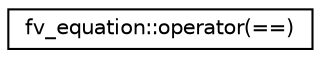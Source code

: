 digraph "Graphical Class Hierarchy"
{
 // LATEX_PDF_SIZE
  edge [fontname="Helvetica",fontsize="10",labelfontname="Helvetica",labelfontsize="10"];
  node [fontname="Helvetica",fontsize="10",shape=record];
  rankdir="LR";
  Node0 [label="fv_equation::operator(==)",height=0.2,width=0.4,color="black", fillcolor="white", style="filled",URL="$interfacefv__equation_1_1operator_07_0a_0a_08.html",tooltip=" "];
}
